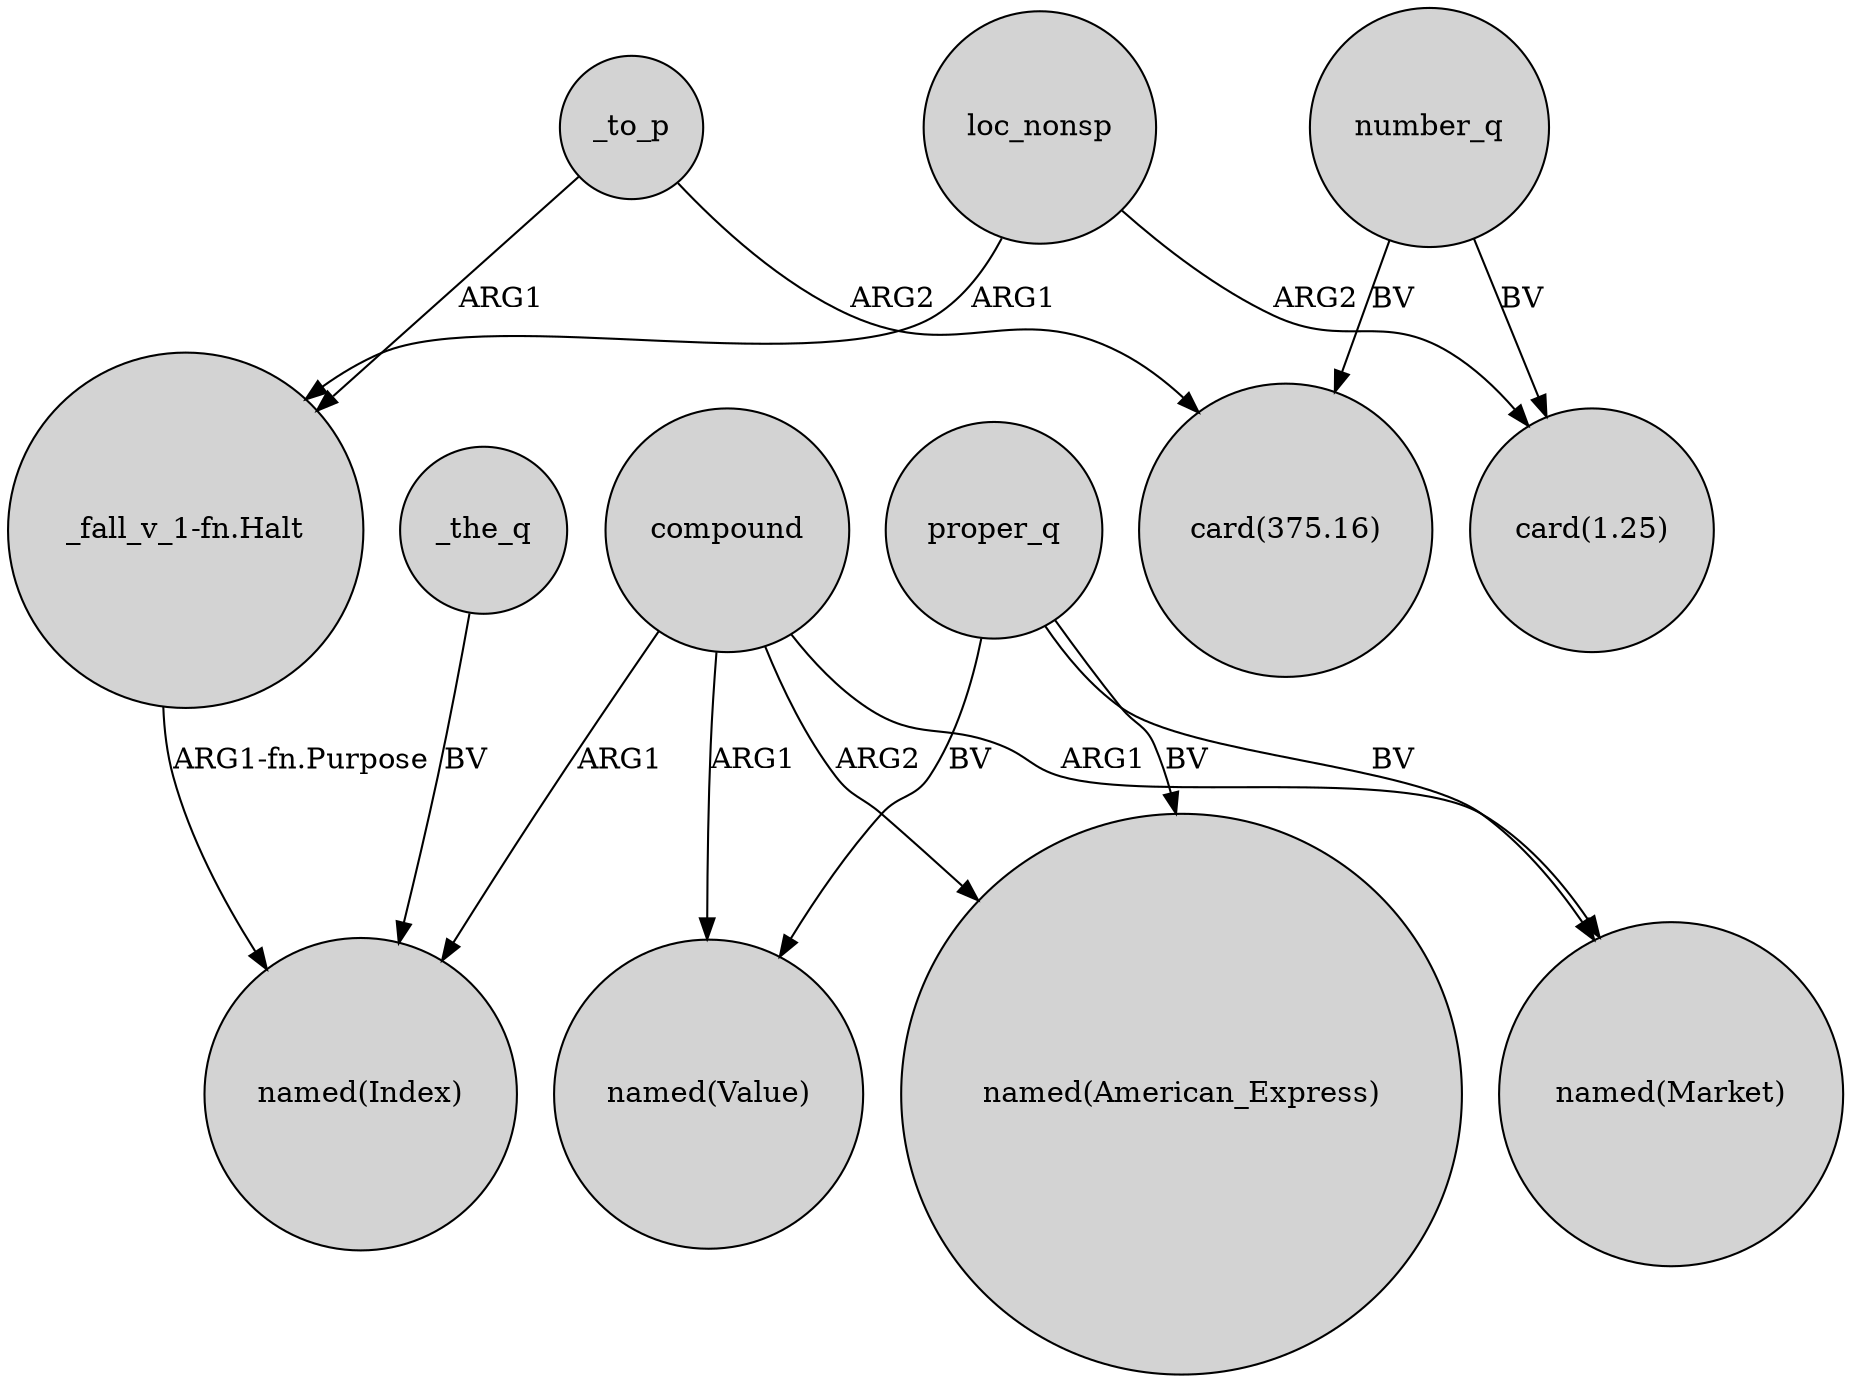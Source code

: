 digraph {
	node [shape=circle style=filled]
	loc_nonsp -> "_fall_v_1-fn.Halt" [label=ARG1]
	loc_nonsp -> "card(1.25)" [label=ARG2]
	proper_q -> "named(American_Express)" [label=BV]
	number_q -> "card(1.25)" [label=BV]
	proper_q -> "named(Market)" [label=BV]
	compound -> "named(Value)" [label=ARG1]
	_to_p -> "card(375.16)" [label=ARG2]
	_the_q -> "named(Index)" [label=BV]
	number_q -> "card(375.16)" [label=BV]
	proper_q -> "named(Value)" [label=BV]
	compound -> "named(Market)" [label=ARG1]
	compound -> "named(American_Express)" [label=ARG2]
	compound -> "named(Index)" [label=ARG1]
	_to_p -> "_fall_v_1-fn.Halt" [label=ARG1]
	"_fall_v_1-fn.Halt" -> "named(Index)" [label="ARG1-fn.Purpose"]
}
